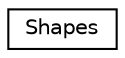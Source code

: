 digraph "Graphical Class Hierarchy"
{
 // INTERACTIVE_SVG=YES
 // LATEX_PDF_SIZE
  edge [fontname="Helvetica",fontsize="10",labelfontname="Helvetica",labelfontsize="10"];
  node [fontname="Helvetica",fontsize="10",shape=record];
  rankdir="LR";
  Node0 [label="Shapes",height=0.2,width=0.4,color="black", fillcolor="white", style="filled",URL="$class_shapes.html",tooltip=" "];
}
